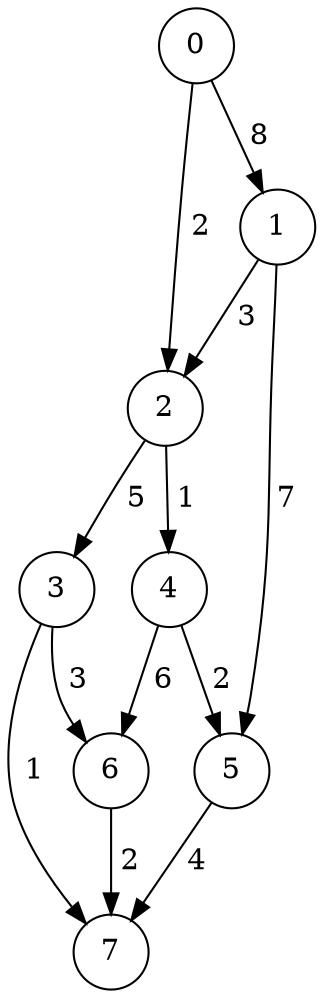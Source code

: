 digraph G {
    size = "4,8";
    0 [shape=circle];
    1 [shape=circle];
    2 [shape=circle];
    3 [shape=circle];
    4 [shape=circle];
    5 [shape=circle];
    6 [shape=circle];
    7 [shape=circle];
    0 -> 1 [label=" 8 "];
    0 -> 2 [label=" 2 "];
    1 -> 5 [label=" 7 "];
    1 -> 2 [label=" 3 "];
    2 -> 4 [label=" 1 "];
    2 -> 3 [label=" 5 "];
    3 -> 6 [label=" 3 "];
    3 -> 7 [label=" 1 "];
    4 -> 5 [label=" 2 "];
    4 -> 6 [label=" 6 "];
    5 -> 7 [label=" 4 "];
    6 -> 7 [label=" 2 "];
}
